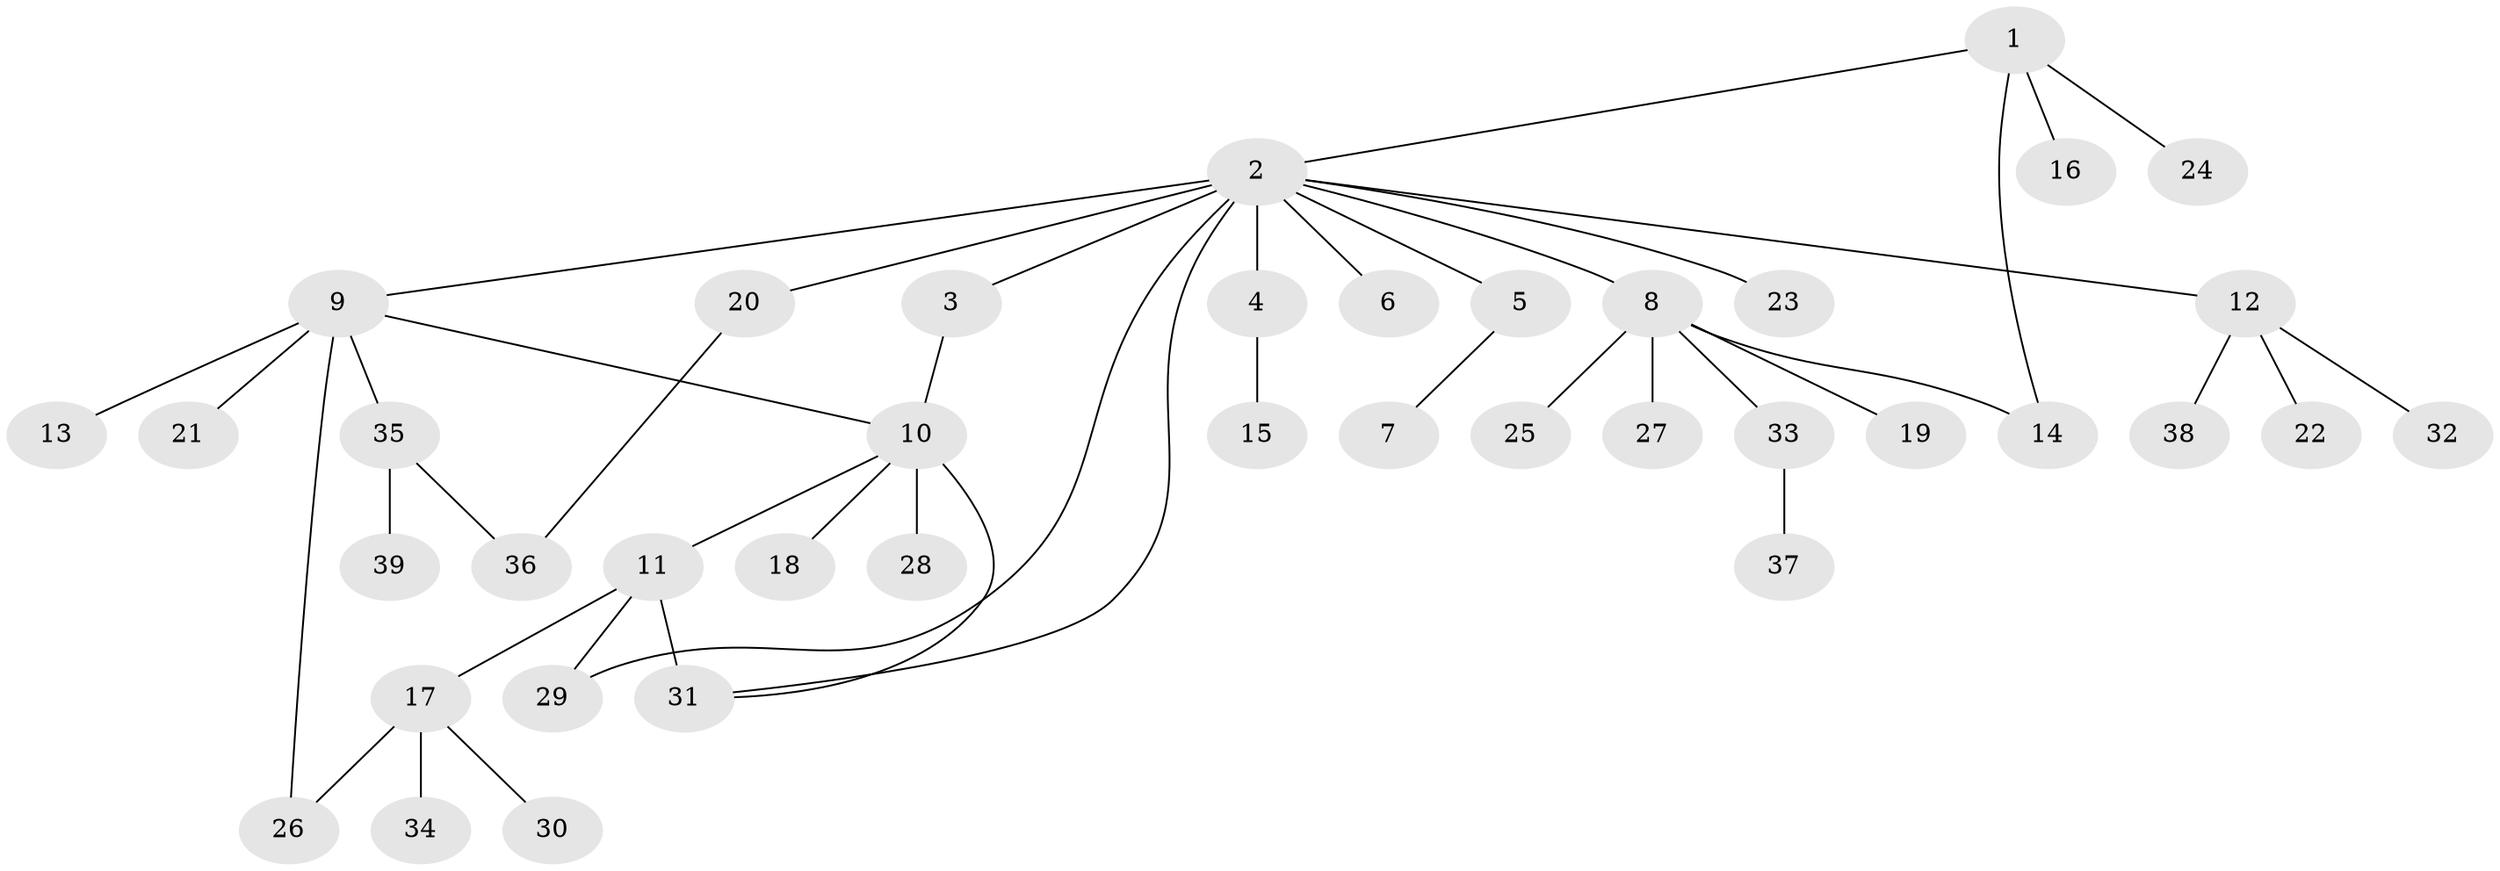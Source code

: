 // original degree distribution, {5: 0.03896103896103896, 22: 0.012987012987012988, 2: 0.23376623376623376, 3: 0.09090909090909091, 1: 0.5584415584415584, 7: 0.025974025974025976, 9: 0.012987012987012988, 10: 0.012987012987012988, 4: 0.012987012987012988}
// Generated by graph-tools (version 1.1) at 2025/35/03/09/25 02:35:49]
// undirected, 39 vertices, 45 edges
graph export_dot {
graph [start="1"]
  node [color=gray90,style=filled];
  1;
  2;
  3;
  4;
  5;
  6;
  7;
  8;
  9;
  10;
  11;
  12;
  13;
  14;
  15;
  16;
  17;
  18;
  19;
  20;
  21;
  22;
  23;
  24;
  25;
  26;
  27;
  28;
  29;
  30;
  31;
  32;
  33;
  34;
  35;
  36;
  37;
  38;
  39;
  1 -- 2 [weight=1.0];
  1 -- 14 [weight=1.0];
  1 -- 16 [weight=1.0];
  1 -- 24 [weight=1.0];
  2 -- 3 [weight=1.0];
  2 -- 4 [weight=8.0];
  2 -- 5 [weight=1.0];
  2 -- 6 [weight=1.0];
  2 -- 8 [weight=1.0];
  2 -- 9 [weight=1.0];
  2 -- 12 [weight=1.0];
  2 -- 20 [weight=1.0];
  2 -- 23 [weight=1.0];
  2 -- 29 [weight=1.0];
  2 -- 31 [weight=1.0];
  3 -- 10 [weight=1.0];
  4 -- 15 [weight=1.0];
  5 -- 7 [weight=1.0];
  8 -- 14 [weight=1.0];
  8 -- 19 [weight=1.0];
  8 -- 25 [weight=1.0];
  8 -- 27 [weight=1.0];
  8 -- 33 [weight=1.0];
  9 -- 10 [weight=1.0];
  9 -- 13 [weight=1.0];
  9 -- 21 [weight=1.0];
  9 -- 26 [weight=1.0];
  9 -- 35 [weight=1.0];
  10 -- 11 [weight=1.0];
  10 -- 18 [weight=1.0];
  10 -- 28 [weight=2.0];
  10 -- 31 [weight=1.0];
  11 -- 17 [weight=1.0];
  11 -- 29 [weight=1.0];
  11 -- 31 [weight=5.0];
  12 -- 22 [weight=1.0];
  12 -- 32 [weight=1.0];
  12 -- 38 [weight=1.0];
  17 -- 26 [weight=1.0];
  17 -- 30 [weight=1.0];
  17 -- 34 [weight=1.0];
  20 -- 36 [weight=1.0];
  33 -- 37 [weight=1.0];
  35 -- 36 [weight=1.0];
  35 -- 39 [weight=1.0];
}
